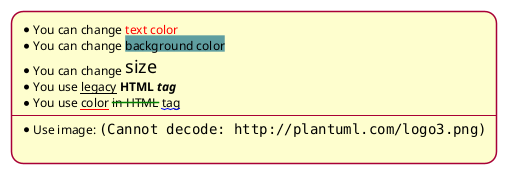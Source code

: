 @startuml Samples
skin rose
skinparam classFontName Calibri
skinparam shadowing false
'-----------------------------------------------------------------
:* You can change <color:red>text color</color>
* You can change <back:cadetblue>background color</back>
* You can change <size:18>size</size>
* You use <u>legacy</u> <b>HTML <i>tag</i></b>
* You use <u:red>color</u> <s:green>in HTML</s> <w:#0000FF>tag</w>
----
* Use image: <img:http://plantuml.com/logo3.png>
;
'-----------------------------------------------------------------
@enduml